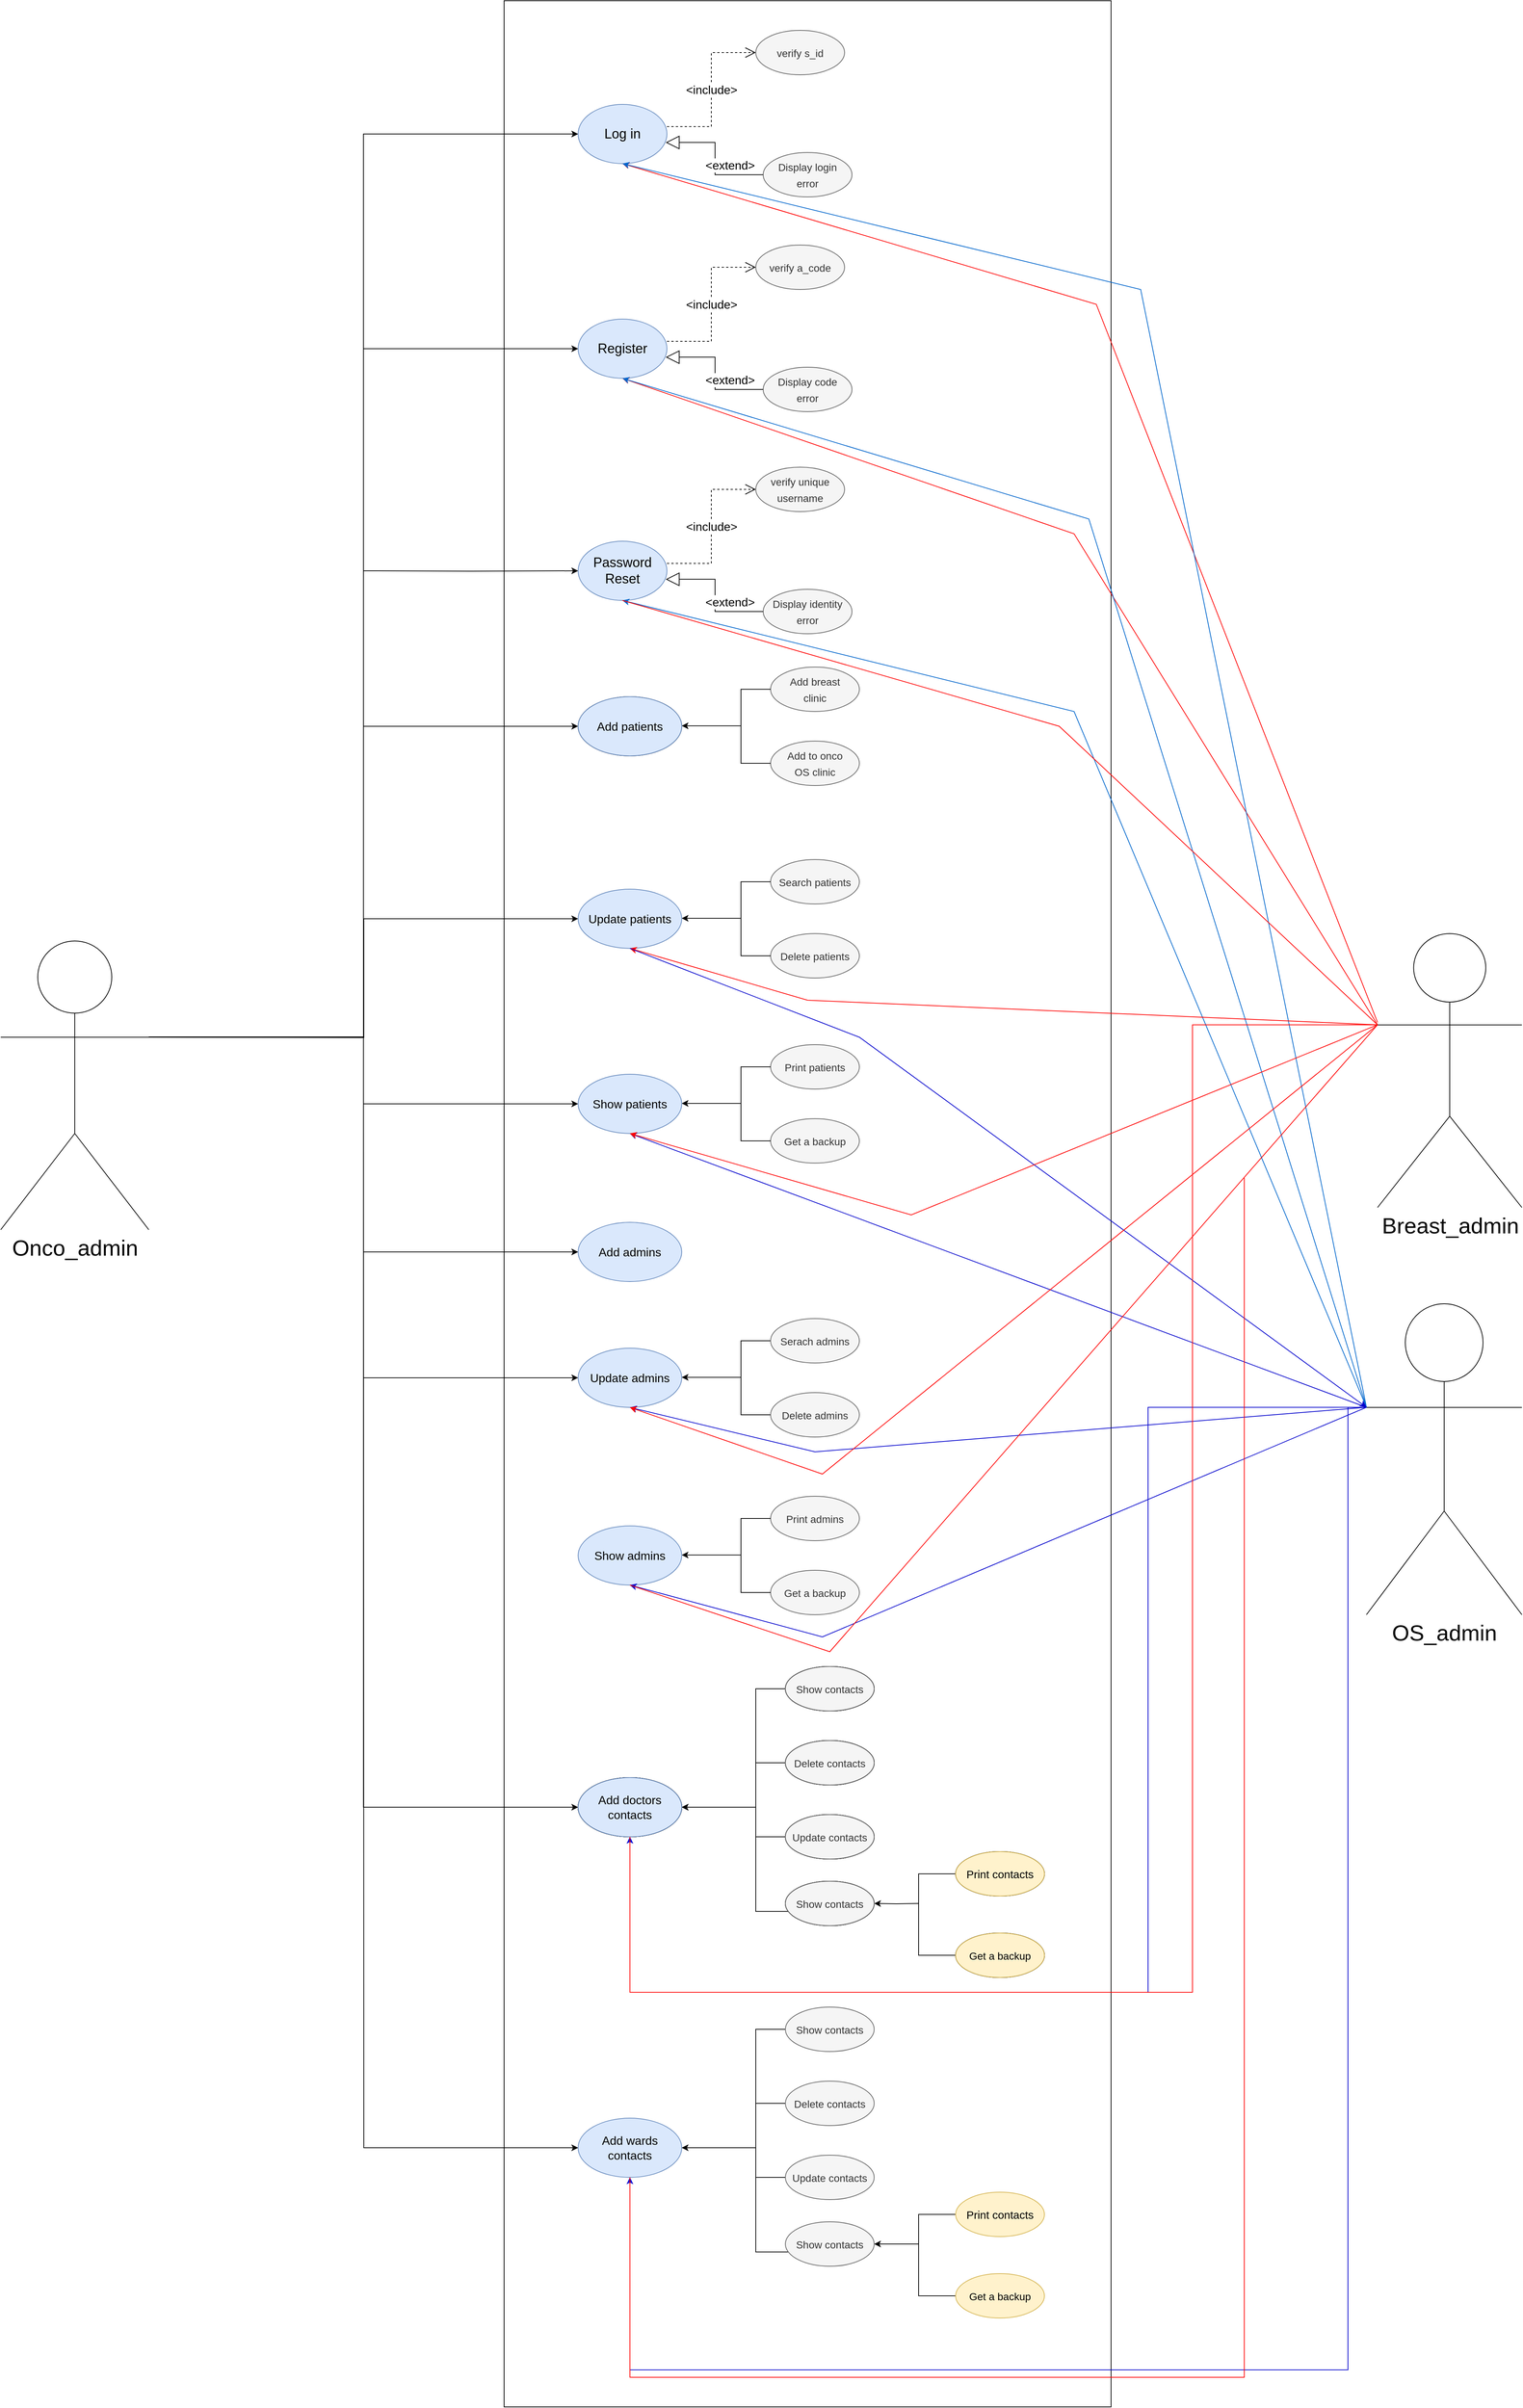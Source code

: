 <mxfile version="15.4.1" type="github">
  <diagram id="h7fqJXp4B_87dpXTe8lP" name="Page-1">
    <mxGraphModel dx="2926" dy="1166" grid="1" gridSize="10" guides="1" tooltips="1" connect="1" arrows="1" fold="1" page="1" pageScale="1" pageWidth="850" pageHeight="1100" math="0" shadow="0">
      <root>
        <mxCell id="0" />
        <mxCell id="1" parent="0" />
        <mxCell id="Udc_CD9h00klC9ZJrQOx-2" value="Onco_admin&lt;br style=&quot;font-size: 30px;&quot;&gt;" style="shape=umlActor;verticalLabelPosition=bottom;verticalAlign=top;html=1;fontSize=30;" vertex="1" parent="1">
          <mxGeometry x="-580" y="1340" width="200" height="390" as="geometry" />
        </mxCell>
        <mxCell id="Udc_CD9h00klC9ZJrQOx-17" value="" style="rounded=0;whiteSpace=wrap;html=1;fontSize=16;" vertex="1" parent="1">
          <mxGeometry x="100" y="70" width="820" height="3250" as="geometry" />
        </mxCell>
        <mxCell id="Udc_CD9h00klC9ZJrQOx-3" value="Breast_admin" style="shape=umlActor;verticalLabelPosition=bottom;verticalAlign=top;html=1;fontSize=30;" vertex="1" parent="1">
          <mxGeometry x="1280" y="1330" width="195" height="370" as="geometry" />
        </mxCell>
        <mxCell id="Udc_CD9h00klC9ZJrQOx-4" value="OS_admin" style="shape=umlActor;verticalLabelPosition=bottom;verticalAlign=top;html=1;fontSize=30;" vertex="1" parent="1">
          <mxGeometry x="1265" y="1830" width="210" height="420" as="geometry" />
        </mxCell>
        <mxCell id="Udc_CD9h00klC9ZJrQOx-6" value="&lt;font style=&quot;font-size: 14px&quot;&gt;verify s_id&lt;/font&gt;" style="ellipse;whiteSpace=wrap;html=1;fontSize=18;fillColor=#f5f5f5;strokeColor=#666666;fontColor=#333333;" vertex="1" parent="1">
          <mxGeometry x="440" y="110" width="120" height="60" as="geometry" />
        </mxCell>
        <mxCell id="Udc_CD9h00klC9ZJrQOx-5" value="Log in" style="ellipse;whiteSpace=wrap;html=1;fontSize=18;fillColor=#dae8fc;strokeColor=#6c8ebf;" vertex="1" parent="1">
          <mxGeometry x="200" y="210" width="120" height="80" as="geometry" />
        </mxCell>
        <mxCell id="Udc_CD9h00klC9ZJrQOx-7" value="&lt;font style=&quot;font-size: 14px&quot;&gt;Display login&lt;br&gt;error&lt;/font&gt;" style="ellipse;whiteSpace=wrap;html=1;fontSize=18;fillColor=#f5f5f5;strokeColor=#666666;fontColor=#333333;" vertex="1" parent="1">
          <mxGeometry x="450" y="275" width="120" height="60" as="geometry" />
        </mxCell>
        <mxCell id="Udc_CD9h00klC9ZJrQOx-9" value="&lt;font style=&quot;font-size: 16px&quot;&gt;&amp;lt;include&amp;gt;&lt;/font&gt;" style="endArrow=open;endSize=12;dashed=1;html=1;rounded=0;fontSize=18;edgeStyle=orthogonalEdgeStyle;exitX=1;exitY=0.375;exitDx=0;exitDy=0;entryX=0;entryY=0.5;entryDx=0;entryDy=0;exitPerimeter=0;" edge="1" parent="1" source="Udc_CD9h00klC9ZJrQOx-5" target="Udc_CD9h00klC9ZJrQOx-6">
          <mxGeometry width="160" relative="1" as="geometry">
            <mxPoint x="370" y="390" as="sourcePoint" />
            <mxPoint x="530" y="390" as="targetPoint" />
          </mxGeometry>
        </mxCell>
        <mxCell id="Udc_CD9h00klC9ZJrQOx-16" value="&amp;lt;extend&amp;gt;" style="endArrow=block;endSize=16;endFill=0;html=1;rounded=0;fontSize=16;exitX=0;exitY=0.5;exitDx=0;exitDy=0;edgeStyle=orthogonalEdgeStyle;entryX=0.987;entryY=0.643;entryDx=0;entryDy=0;entryPerimeter=0;" edge="1" parent="1" source="Udc_CD9h00klC9ZJrQOx-7" target="Udc_CD9h00klC9ZJrQOx-5">
          <mxGeometry x="-0.111" y="-20" width="160" relative="1" as="geometry">
            <mxPoint x="190" y="320" as="sourcePoint" />
            <mxPoint x="350" y="320" as="targetPoint" />
            <mxPoint as="offset" />
          </mxGeometry>
        </mxCell>
        <mxCell id="Udc_CD9h00klC9ZJrQOx-19" value="&lt;font style=&quot;font-size: 14px&quot;&gt;verify a_code&lt;/font&gt;" style="ellipse;whiteSpace=wrap;html=1;fontSize=18;fillColor=#f5f5f5;strokeColor=#666666;fontColor=#333333;" vertex="1" parent="1">
          <mxGeometry x="440" y="400" width="120" height="60" as="geometry" />
        </mxCell>
        <mxCell id="Udc_CD9h00klC9ZJrQOx-20" value="Register" style="ellipse;whiteSpace=wrap;html=1;fontSize=18;fillColor=#dae8fc;strokeColor=#6c8ebf;" vertex="1" parent="1">
          <mxGeometry x="200" y="500" width="120" height="80" as="geometry" />
        </mxCell>
        <mxCell id="Udc_CD9h00klC9ZJrQOx-21" value="&lt;font style=&quot;font-size: 14px&quot;&gt;Display code&lt;br&gt;error&lt;br&gt;&lt;/font&gt;" style="ellipse;whiteSpace=wrap;html=1;fontSize=18;fillColor=#f5f5f5;strokeColor=#666666;fontColor=#333333;" vertex="1" parent="1">
          <mxGeometry x="450" y="565" width="120" height="60" as="geometry" />
        </mxCell>
        <mxCell id="Udc_CD9h00klC9ZJrQOx-22" value="&lt;font style=&quot;font-size: 16px&quot;&gt;&amp;lt;include&amp;gt;&lt;/font&gt;" style="endArrow=open;endSize=12;dashed=1;html=1;rounded=0;fontSize=18;edgeStyle=orthogonalEdgeStyle;exitX=1;exitY=0.375;exitDx=0;exitDy=0;entryX=0;entryY=0.5;entryDx=0;entryDy=0;exitPerimeter=0;" edge="1" parent="1" source="Udc_CD9h00klC9ZJrQOx-20" target="Udc_CD9h00klC9ZJrQOx-19">
          <mxGeometry width="160" relative="1" as="geometry">
            <mxPoint x="370" y="680" as="sourcePoint" />
            <mxPoint x="530" y="680" as="targetPoint" />
          </mxGeometry>
        </mxCell>
        <mxCell id="Udc_CD9h00klC9ZJrQOx-23" value="&amp;lt;extend&amp;gt;" style="endArrow=block;endSize=16;endFill=0;html=1;rounded=0;fontSize=16;exitX=0;exitY=0.5;exitDx=0;exitDy=0;edgeStyle=orthogonalEdgeStyle;entryX=0.987;entryY=0.643;entryDx=0;entryDy=0;entryPerimeter=0;" edge="1" parent="1" source="Udc_CD9h00klC9ZJrQOx-21" target="Udc_CD9h00klC9ZJrQOx-20">
          <mxGeometry x="-0.111" y="-20" width="160" relative="1" as="geometry">
            <mxPoint x="190" y="610" as="sourcePoint" />
            <mxPoint x="350" y="610" as="targetPoint" />
            <mxPoint as="offset" />
          </mxGeometry>
        </mxCell>
        <mxCell id="Udc_CD9h00klC9ZJrQOx-24" value="&lt;font style=&quot;font-size: 14px&quot;&gt;verify unique&lt;br&gt;username&lt;br&gt;&lt;/font&gt;" style="ellipse;whiteSpace=wrap;html=1;fontSize=18;fillColor=#f5f5f5;strokeColor=#666666;fontColor=#333333;" vertex="1" parent="1">
          <mxGeometry x="440" y="700" width="120" height="60" as="geometry" />
        </mxCell>
        <mxCell id="Udc_CD9h00klC9ZJrQOx-25" value="Password Reset" style="ellipse;whiteSpace=wrap;html=1;fontSize=18;fillColor=#dae8fc;strokeColor=#6c8ebf;" vertex="1" parent="1">
          <mxGeometry x="200" y="800" width="120" height="80" as="geometry" />
        </mxCell>
        <mxCell id="Udc_CD9h00klC9ZJrQOx-26" value="&lt;font style=&quot;font-size: 14px&quot;&gt;Display identity&lt;br&gt;error&lt;br&gt;&lt;/font&gt;" style="ellipse;whiteSpace=wrap;html=1;fontSize=18;fillColor=#f5f5f5;strokeColor=#666666;fontColor=#333333;" vertex="1" parent="1">
          <mxGeometry x="450" y="865" width="120" height="60" as="geometry" />
        </mxCell>
        <mxCell id="Udc_CD9h00klC9ZJrQOx-27" value="&lt;font style=&quot;font-size: 16px&quot;&gt;&amp;lt;include&amp;gt;&lt;/font&gt;" style="endArrow=open;endSize=12;dashed=1;html=1;rounded=0;fontSize=18;edgeStyle=orthogonalEdgeStyle;exitX=1;exitY=0.375;exitDx=0;exitDy=0;entryX=0;entryY=0.5;entryDx=0;entryDy=0;exitPerimeter=0;" edge="1" parent="1" source="Udc_CD9h00klC9ZJrQOx-25" target="Udc_CD9h00klC9ZJrQOx-24">
          <mxGeometry width="160" relative="1" as="geometry">
            <mxPoint x="370" y="980" as="sourcePoint" />
            <mxPoint x="530" y="980" as="targetPoint" />
          </mxGeometry>
        </mxCell>
        <mxCell id="Udc_CD9h00klC9ZJrQOx-28" value="&amp;lt;extend&amp;gt;" style="endArrow=block;endSize=16;endFill=0;html=1;rounded=0;fontSize=16;exitX=0;exitY=0.5;exitDx=0;exitDy=0;edgeStyle=orthogonalEdgeStyle;entryX=0.987;entryY=0.643;entryDx=0;entryDy=0;entryPerimeter=0;" edge="1" parent="1" source="Udc_CD9h00klC9ZJrQOx-26" target="Udc_CD9h00klC9ZJrQOx-25">
          <mxGeometry x="-0.111" y="-20" width="160" relative="1" as="geometry">
            <mxPoint x="190" y="910" as="sourcePoint" />
            <mxPoint x="350" y="910" as="targetPoint" />
            <mxPoint as="offset" />
          </mxGeometry>
        </mxCell>
        <mxCell id="Udc_CD9h00klC9ZJrQOx-32" value="Add admins" style="ellipse;whiteSpace=wrap;html=1;fontSize=16;fillColor=#dae8fc;strokeColor=#6c8ebf;" vertex="1" parent="1">
          <mxGeometry x="200" y="1720" width="140" height="80" as="geometry" />
        </mxCell>
        <mxCell id="Udc_CD9h00klC9ZJrQOx-48" value="Add patients" style="ellipse;whiteSpace=wrap;html=1;fontSize=16;" vertex="1" parent="1">
          <mxGeometry x="200" y="1010" width="140" height="80" as="geometry" />
        </mxCell>
        <mxCell id="Udc_CD9h00klC9ZJrQOx-49" value="&lt;font style=&quot;font-size: 14px&quot;&gt;Add breast&lt;br&gt;clinic&lt;br&gt;&lt;/font&gt;" style="ellipse;whiteSpace=wrap;html=1;fontSize=18;fillColor=#f5f5f5;strokeColor=#666666;fontColor=#333333;" vertex="1" parent="1">
          <mxGeometry x="460" y="970" width="120" height="60" as="geometry" />
        </mxCell>
        <mxCell id="Udc_CD9h00klC9ZJrQOx-50" value="&lt;font style=&quot;font-size: 14px&quot;&gt;Add to onco&lt;br&gt;OS clinic&lt;br&gt;&lt;/font&gt;" style="ellipse;whiteSpace=wrap;html=1;fontSize=18;fillColor=#f5f5f5;strokeColor=#666666;fontColor=#333333;" vertex="1" parent="1">
          <mxGeometry x="460" y="1070" width="120" height="60" as="geometry" />
        </mxCell>
        <mxCell id="Udc_CD9h00klC9ZJrQOx-51" value="" style="endArrow=none;html=1;rounded=0;fontSize=16;edgeStyle=orthogonalEdgeStyle;exitX=0;exitY=0.5;exitDx=0;exitDy=0;entryX=0;entryY=0.5;entryDx=0;entryDy=0;" edge="1" source="Udc_CD9h00klC9ZJrQOx-50" target="Udc_CD9h00klC9ZJrQOx-49" parent="1">
          <mxGeometry width="50" height="50" relative="1" as="geometry">
            <mxPoint x="570" y="1020" as="sourcePoint" />
            <mxPoint x="620" y="970" as="targetPoint" />
            <Array as="points">
              <mxPoint x="420" y="1100" />
              <mxPoint x="420" y="1000" />
            </Array>
          </mxGeometry>
        </mxCell>
        <mxCell id="Udc_CD9h00klC9ZJrQOx-52" value="" style="endArrow=classic;html=1;rounded=0;fontSize=16;entryX=1;entryY=0.5;entryDx=0;entryDy=0;startArrow=none;startFill=0;endFill=1;" edge="1" parent="1">
          <mxGeometry width="50" height="50" relative="1" as="geometry">
            <mxPoint x="420" y="1049.33" as="sourcePoint" />
            <mxPoint x="340" y="1049.33" as="targetPoint" />
          </mxGeometry>
        </mxCell>
        <mxCell id="Udc_CD9h00klC9ZJrQOx-53" value="" style="endArrow=none;html=1;rounded=0;fontSize=16;edgeStyle=orthogonalEdgeStyle;exitX=0;exitY=0.5;exitDx=0;exitDy=0;entryX=0;entryY=0.5;entryDx=0;entryDy=0;" edge="1" parent="1">
          <mxGeometry width="50" height="50" relative="1" as="geometry">
            <mxPoint x="460" y="1099.97" as="sourcePoint" />
            <mxPoint x="460" y="999.97" as="targetPoint" />
            <Array as="points">
              <mxPoint x="420" y="1099.97" />
              <mxPoint x="420" y="999.97" />
            </Array>
          </mxGeometry>
        </mxCell>
        <mxCell id="Udc_CD9h00klC9ZJrQOx-54" value="Add patients" style="ellipse;whiteSpace=wrap;html=1;fontSize=16;fillColor=#dae8fc;strokeColor=#6c8ebf;" vertex="1" parent="1">
          <mxGeometry x="200" y="1009.97" width="140" height="80" as="geometry" />
        </mxCell>
        <mxCell id="Udc_CD9h00klC9ZJrQOx-59" value="&lt;font style=&quot;font-size: 14px&quot;&gt;Search patients&lt;br&gt;&lt;/font&gt;" style="ellipse;whiteSpace=wrap;html=1;fontSize=18;fillColor=#f5f5f5;strokeColor=#666666;fontColor=#333333;" vertex="1" parent="1">
          <mxGeometry x="460" y="1230" width="120" height="60" as="geometry" />
        </mxCell>
        <mxCell id="Udc_CD9h00klC9ZJrQOx-60" value="&lt;font style=&quot;font-size: 14px&quot;&gt;Delete patients&lt;br&gt;&lt;/font&gt;" style="ellipse;whiteSpace=wrap;html=1;fontSize=18;fillColor=#f5f5f5;strokeColor=#666666;fontColor=#333333;" vertex="1" parent="1">
          <mxGeometry x="460" y="1330" width="120" height="60" as="geometry" />
        </mxCell>
        <mxCell id="Udc_CD9h00klC9ZJrQOx-61" value="" style="endArrow=classic;html=1;rounded=0;fontSize=16;entryX=1;entryY=0.5;entryDx=0;entryDy=0;startArrow=none;startFill=0;endFill=1;" edge="1" parent="1">
          <mxGeometry width="50" height="50" relative="1" as="geometry">
            <mxPoint x="420" y="1309.33" as="sourcePoint" />
            <mxPoint x="340" y="1309.33" as="targetPoint" />
          </mxGeometry>
        </mxCell>
        <mxCell id="Udc_CD9h00klC9ZJrQOx-62" value="" style="endArrow=none;html=1;rounded=0;fontSize=16;edgeStyle=orthogonalEdgeStyle;exitX=0;exitY=0.5;exitDx=0;exitDy=0;entryX=0;entryY=0.5;entryDx=0;entryDy=0;" edge="1" parent="1">
          <mxGeometry width="50" height="50" relative="1" as="geometry">
            <mxPoint x="460" y="1359.97" as="sourcePoint" />
            <mxPoint x="460" y="1259.97" as="targetPoint" />
            <Array as="points">
              <mxPoint x="420" y="1359.97" />
              <mxPoint x="420" y="1259.97" />
            </Array>
          </mxGeometry>
        </mxCell>
        <mxCell id="Udc_CD9h00klC9ZJrQOx-63" value="Update patients" style="ellipse;whiteSpace=wrap;html=1;fontSize=16;fillColor=#dae8fc;strokeColor=#6c8ebf;" vertex="1" parent="1">
          <mxGeometry x="200" y="1269.97" width="140" height="80" as="geometry" />
        </mxCell>
        <mxCell id="Udc_CD9h00klC9ZJrQOx-64" value="&lt;font style=&quot;font-size: 14px&quot;&gt;Print patients&lt;br&gt;&lt;/font&gt;" style="ellipse;whiteSpace=wrap;html=1;fontSize=18;fillColor=#f5f5f5;strokeColor=#666666;fontColor=#333333;" vertex="1" parent="1">
          <mxGeometry x="460" y="1480" width="120" height="60" as="geometry" />
        </mxCell>
        <mxCell id="Udc_CD9h00klC9ZJrQOx-65" value="&lt;font style=&quot;font-size: 14px&quot;&gt;Get a backup&lt;br&gt;&lt;/font&gt;" style="ellipse;whiteSpace=wrap;html=1;fontSize=18;fillColor=#f5f5f5;strokeColor=#666666;fontColor=#333333;" vertex="1" parent="1">
          <mxGeometry x="460" y="1580" width="120" height="60" as="geometry" />
        </mxCell>
        <mxCell id="Udc_CD9h00klC9ZJrQOx-66" value="" style="endArrow=classic;html=1;rounded=0;fontSize=16;entryX=1;entryY=0.5;entryDx=0;entryDy=0;startArrow=none;startFill=0;endFill=1;" edge="1" parent="1">
          <mxGeometry width="50" height="50" relative="1" as="geometry">
            <mxPoint x="420" y="1559.33" as="sourcePoint" />
            <mxPoint x="340" y="1559.33" as="targetPoint" />
          </mxGeometry>
        </mxCell>
        <mxCell id="Udc_CD9h00klC9ZJrQOx-67" value="" style="endArrow=none;html=1;rounded=0;fontSize=16;edgeStyle=orthogonalEdgeStyle;exitX=0;exitY=0.5;exitDx=0;exitDy=0;entryX=0;entryY=0.5;entryDx=0;entryDy=0;" edge="1" parent="1">
          <mxGeometry width="50" height="50" relative="1" as="geometry">
            <mxPoint x="460" y="1609.97" as="sourcePoint" />
            <mxPoint x="460" y="1509.97" as="targetPoint" />
            <Array as="points">
              <mxPoint x="420" y="1609.97" />
              <mxPoint x="420" y="1509.97" />
            </Array>
          </mxGeometry>
        </mxCell>
        <mxCell id="Udc_CD9h00klC9ZJrQOx-68" value="Show patients" style="ellipse;whiteSpace=wrap;html=1;fontSize=16;fillColor=#dae8fc;strokeColor=#6c8ebf;" vertex="1" parent="1">
          <mxGeometry x="200" y="1519.97" width="140" height="80" as="geometry" />
        </mxCell>
        <mxCell id="Udc_CD9h00klC9ZJrQOx-72" value="" style="endArrow=none;html=1;rounded=0;fontSize=16;edgeStyle=orthogonalEdgeStyle;exitX=0;exitY=0.5;exitDx=0;exitDy=0;entryX=0;entryY=0.5;entryDx=0;entryDy=0;" edge="1" parent="1">
          <mxGeometry width="50" height="50" relative="1" as="geometry">
            <mxPoint x="460" y="1979.97" as="sourcePoint" />
            <mxPoint x="460" y="1879.97" as="targetPoint" />
            <Array as="points">
              <mxPoint x="420" y="1979.97" />
              <mxPoint x="420" y="1879.97" />
            </Array>
          </mxGeometry>
        </mxCell>
        <mxCell id="Udc_CD9h00klC9ZJrQOx-74" value="&lt;font style=&quot;font-size: 14px&quot;&gt;Print admins&lt;br&gt;&lt;/font&gt;" style="ellipse;whiteSpace=wrap;html=1;fontSize=18;fillColor=#f5f5f5;strokeColor=#666666;fontColor=#333333;" vertex="1" parent="1">
          <mxGeometry x="460" y="2090" width="120" height="60" as="geometry" />
        </mxCell>
        <mxCell id="Udc_CD9h00klC9ZJrQOx-75" value="&lt;font style=&quot;font-size: 14px&quot;&gt;Get a backup&lt;br&gt;&lt;/font&gt;" style="ellipse;whiteSpace=wrap;html=1;fontSize=18;fillColor=#f5f5f5;strokeColor=#666666;fontColor=#333333;" vertex="1" parent="1">
          <mxGeometry x="460" y="2190" width="120" height="60" as="geometry" />
        </mxCell>
        <mxCell id="Udc_CD9h00klC9ZJrQOx-76" value="" style="endArrow=classic;html=1;rounded=0;fontSize=16;entryX=1;entryY=0.5;entryDx=0;entryDy=0;startArrow=none;startFill=0;endFill=1;" edge="1" parent="1">
          <mxGeometry width="50" height="50" relative="1" as="geometry">
            <mxPoint x="420" y="2169.33" as="sourcePoint" />
            <mxPoint x="340" y="2169.33" as="targetPoint" />
          </mxGeometry>
        </mxCell>
        <mxCell id="Udc_CD9h00klC9ZJrQOx-77" value="" style="endArrow=none;html=1;rounded=0;fontSize=16;edgeStyle=orthogonalEdgeStyle;exitX=0;exitY=0.5;exitDx=0;exitDy=0;entryX=0;entryY=0.5;entryDx=0;entryDy=0;" edge="1" parent="1">
          <mxGeometry width="50" height="50" relative="1" as="geometry">
            <mxPoint x="460" y="2219.97" as="sourcePoint" />
            <mxPoint x="460" y="2119.97" as="targetPoint" />
            <Array as="points">
              <mxPoint x="420" y="2219.97" />
              <mxPoint x="420" y="2119.97" />
            </Array>
          </mxGeometry>
        </mxCell>
        <mxCell id="Udc_CD9h00klC9ZJrQOx-78" value="Show admins" style="ellipse;whiteSpace=wrap;html=1;fontSize=16;fillColor=#dae8fc;strokeColor=#6c8ebf;" vertex="1" parent="1">
          <mxGeometry x="200" y="2129.97" width="140" height="80" as="geometry" />
        </mxCell>
        <mxCell id="Udc_CD9h00klC9ZJrQOx-86" value="Update admins" style="ellipse;whiteSpace=wrap;html=1;fontSize=16;fillColor=#dae8fc;strokeColor=#6c8ebf;" vertex="1" parent="1">
          <mxGeometry x="200" y="1889.97" width="140" height="80" as="geometry" />
        </mxCell>
        <mxCell id="Udc_CD9h00klC9ZJrQOx-87" value="&lt;font style=&quot;font-size: 14px&quot;&gt;Serach admins&lt;br&gt;&lt;/font&gt;" style="ellipse;whiteSpace=wrap;html=1;fontSize=18;fillColor=#f5f5f5;strokeColor=#666666;fontColor=#333333;" vertex="1" parent="1">
          <mxGeometry x="460" y="1850" width="120" height="60" as="geometry" />
        </mxCell>
        <mxCell id="Udc_CD9h00klC9ZJrQOx-88" value="&lt;font style=&quot;font-size: 14px&quot;&gt;Delete admins&lt;br&gt;&lt;/font&gt;" style="ellipse;whiteSpace=wrap;html=1;fontSize=18;fillColor=#f5f5f5;strokeColor=#666666;fontColor=#333333;" vertex="1" parent="1">
          <mxGeometry x="460" y="1950" width="120" height="60" as="geometry" />
        </mxCell>
        <mxCell id="Udc_CD9h00klC9ZJrQOx-89" value="" style="endArrow=classic;html=1;rounded=0;fontSize=16;entryX=1;entryY=0.5;entryDx=0;entryDy=0;startArrow=none;startFill=0;endFill=1;" edge="1" parent="1">
          <mxGeometry width="50" height="50" relative="1" as="geometry">
            <mxPoint x="420" y="1929.33" as="sourcePoint" />
            <mxPoint x="340" y="1929.33" as="targetPoint" />
          </mxGeometry>
        </mxCell>
        <mxCell id="Udc_CD9h00klC9ZJrQOx-91" value="&lt;font style=&quot;font-size: 15px&quot;&gt;Print contacts&lt;/font&gt;" style="ellipse;whiteSpace=wrap;html=1;fontSize=18;" vertex="1" parent="1">
          <mxGeometry x="710" y="2570" width="120" height="60" as="geometry" />
        </mxCell>
        <mxCell id="Udc_CD9h00klC9ZJrQOx-92" value="" style="endArrow=classic;html=1;rounded=0;fontSize=16;entryX=1;entryY=0.5;entryDx=0;entryDy=0;startArrow=none;startFill=0;endFill=1;" edge="1" parent="1">
          <mxGeometry width="50" height="50" relative="1" as="geometry">
            <mxPoint x="440" y="2510" as="sourcePoint" />
            <mxPoint x="340" y="2510.0" as="targetPoint" />
          </mxGeometry>
        </mxCell>
        <mxCell id="Udc_CD9h00klC9ZJrQOx-93" value="" style="endArrow=none;html=1;rounded=0;fontSize=16;edgeStyle=orthogonalEdgeStyle;entryX=0;entryY=0.5;entryDx=0;entryDy=0;exitX=0;exitY=0.5;exitDx=0;exitDy=0;" edge="1" parent="1">
          <mxGeometry width="50" height="50" relative="1" as="geometry">
            <mxPoint x="480" y="2450" as="sourcePoint" />
            <mxPoint x="480" y="2349.97" as="targetPoint" />
            <Array as="points">
              <mxPoint x="440" y="2450" />
              <mxPoint x="440" y="2350" />
            </Array>
          </mxGeometry>
        </mxCell>
        <mxCell id="Udc_CD9h00klC9ZJrQOx-95" value="&lt;font style=&quot;font-size: 14px&quot;&gt;Get a backup&lt;br&gt;&lt;/font&gt;" style="ellipse;whiteSpace=wrap;html=1;fontSize=18;" vertex="1" parent="1">
          <mxGeometry x="710" y="2680" width="120" height="60" as="geometry" />
        </mxCell>
        <mxCell id="Udc_CD9h00klC9ZJrQOx-96" value="" style="endArrow=none;html=1;rounded=0;fontSize=16;entryX=0;entryY=0.5;entryDx=0;entryDy=0;exitX=0;exitY=0.5;exitDx=0;exitDy=0;edgeStyle=orthogonalEdgeStyle;" edge="1" parent="1">
          <mxGeometry width="50" height="50" relative="1" as="geometry">
            <mxPoint x="480" y="2450" as="sourcePoint" />
            <mxPoint x="480" y="2550" as="targetPoint" />
            <Array as="points">
              <mxPoint x="440" y="2450" />
              <mxPoint x="440" y="2550" />
            </Array>
          </mxGeometry>
        </mxCell>
        <mxCell id="Udc_CD9h00klC9ZJrQOx-97" value="&lt;font style=&quot;font-size: 14px&quot;&gt;Show contacts&lt;br&gt;&lt;/font&gt;" style="ellipse;whiteSpace=wrap;html=1;fontSize=18;" vertex="1" parent="1">
          <mxGeometry x="480" y="2610" width="120" height="60" as="geometry" />
        </mxCell>
        <mxCell id="Udc_CD9h00klC9ZJrQOx-98" value="" style="endArrow=none;html=1;rounded=0;fontSize=16;entryX=0.029;entryY=0.679;entryDx=0;entryDy=0;exitX=0;exitY=0.5;exitDx=0;exitDy=0;edgeStyle=orthogonalEdgeStyle;entryPerimeter=0;" edge="1" parent="1" target="Udc_CD9h00klC9ZJrQOx-97">
          <mxGeometry width="50" height="50" relative="1" as="geometry">
            <mxPoint x="480" y="2550" as="sourcePoint" />
            <mxPoint x="480" y="2650" as="targetPoint" />
            <Array as="points">
              <mxPoint x="440" y="2550" />
              <mxPoint x="440" y="2651" />
            </Array>
          </mxGeometry>
        </mxCell>
        <mxCell id="Udc_CD9h00klC9ZJrQOx-102" value="Add doctors&lt;br&gt;contacts" style="ellipse;whiteSpace=wrap;html=1;fontSize=16;" vertex="1" parent="1">
          <mxGeometry x="200" y="2470.0" width="140" height="80" as="geometry" />
        </mxCell>
        <mxCell id="Udc_CD9h00klC9ZJrQOx-103" value="&lt;font style=&quot;font-size: 14px&quot;&gt;Show contacts&lt;br&gt;&lt;/font&gt;" style="ellipse;whiteSpace=wrap;html=1;fontSize=18;" vertex="1" parent="1">
          <mxGeometry x="480" y="2320" width="120" height="60" as="geometry" />
        </mxCell>
        <mxCell id="Udc_CD9h00klC9ZJrQOx-104" value="&lt;font style=&quot;font-size: 14px&quot;&gt;Delete contacts&lt;br&gt;&lt;/font&gt;" style="ellipse;whiteSpace=wrap;html=1;fontSize=18;" vertex="1" parent="1">
          <mxGeometry x="480" y="2420" width="120" height="60" as="geometry" />
        </mxCell>
        <mxCell id="Udc_CD9h00klC9ZJrQOx-105" value="&lt;font style=&quot;font-size: 14px&quot;&gt;Update contacts&lt;br&gt;&lt;/font&gt;" style="ellipse;whiteSpace=wrap;html=1;fontSize=18;" vertex="1" parent="1">
          <mxGeometry x="480" y="2520" width="120" height="60" as="geometry" />
        </mxCell>
        <mxCell id="Udc_CD9h00klC9ZJrQOx-106" value="" style="endArrow=none;html=1;rounded=0;fontSize=15;edgeStyle=orthogonalEdgeStyle;entryX=0;entryY=0.5;entryDx=0;entryDy=0;exitX=0;exitY=0.5;exitDx=0;exitDy=0;" edge="1" parent="1" source="Udc_CD9h00klC9ZJrQOx-95" target="Udc_CD9h00klC9ZJrQOx-91">
          <mxGeometry width="50" height="50" relative="1" as="geometry">
            <mxPoint x="570" y="2670" as="sourcePoint" />
            <mxPoint x="620" y="2620" as="targetPoint" />
            <Array as="points">
              <mxPoint x="660" y="2710" />
              <mxPoint x="660" y="2600" />
            </Array>
          </mxGeometry>
        </mxCell>
        <mxCell id="Udc_CD9h00klC9ZJrQOx-107" value="" style="endArrow=classic;startArrow=none;html=1;rounded=0;fontSize=15;edgeStyle=orthogonalEdgeStyle;entryX=1;entryY=0.5;entryDx=0;entryDy=0;endFill=1;startFill=0;" edge="1" parent="1" target="Udc_CD9h00klC9ZJrQOx-97">
          <mxGeometry width="50" height="50" relative="1" as="geometry">
            <mxPoint x="660" y="2640" as="sourcePoint" />
            <mxPoint x="430" y="2660" as="targetPoint" />
          </mxGeometry>
        </mxCell>
        <mxCell id="Udc_CD9h00klC9ZJrQOx-108" value="Add doctors&lt;br&gt;contacts" style="ellipse;whiteSpace=wrap;html=1;fontSize=16;" vertex="1" parent="1">
          <mxGeometry x="200" y="2470.0" width="140" height="80" as="geometry" />
        </mxCell>
        <mxCell id="Udc_CD9h00klC9ZJrQOx-109" value="&lt;font style=&quot;font-size: 14px&quot;&gt;Show contacts&lt;br&gt;&lt;/font&gt;" style="ellipse;whiteSpace=wrap;html=1;fontSize=18;" vertex="1" parent="1">
          <mxGeometry x="480" y="2320" width="120" height="60" as="geometry" />
        </mxCell>
        <mxCell id="Udc_CD9h00klC9ZJrQOx-110" value="&lt;font style=&quot;font-size: 14px&quot;&gt;Delete contacts&lt;br&gt;&lt;/font&gt;" style="ellipse;whiteSpace=wrap;html=1;fontSize=18;" vertex="1" parent="1">
          <mxGeometry x="480" y="2420" width="120" height="60" as="geometry" />
        </mxCell>
        <mxCell id="Udc_CD9h00klC9ZJrQOx-111" value="Add doctors&lt;br&gt;contacts" style="ellipse;whiteSpace=wrap;html=1;fontSize=16;" vertex="1" parent="1">
          <mxGeometry x="200" y="2470.0" width="140" height="80" as="geometry" />
        </mxCell>
        <mxCell id="Udc_CD9h00klC9ZJrQOx-112" value="&lt;font style=&quot;font-size: 14px&quot;&gt;Show contacts&lt;br&gt;&lt;/font&gt;" style="ellipse;whiteSpace=wrap;html=1;fontSize=18;" vertex="1" parent="1">
          <mxGeometry x="480" y="2320" width="120" height="60" as="geometry" />
        </mxCell>
        <mxCell id="Udc_CD9h00klC9ZJrQOx-113" value="&lt;font style=&quot;font-size: 14px&quot;&gt;Delete contacts&lt;br&gt;&lt;/font&gt;" style="ellipse;whiteSpace=wrap;html=1;fontSize=18;" vertex="1" parent="1">
          <mxGeometry x="480" y="2420" width="120" height="60" as="geometry" />
        </mxCell>
        <mxCell id="Udc_CD9h00klC9ZJrQOx-114" value="&lt;font style=&quot;font-size: 14px&quot;&gt;Show contacts&lt;br&gt;&lt;/font&gt;" style="ellipse;whiteSpace=wrap;html=1;fontSize=18;" vertex="1" parent="1">
          <mxGeometry x="480" y="2610" width="120" height="60" as="geometry" />
        </mxCell>
        <mxCell id="Udc_CD9h00klC9ZJrQOx-115" value="&lt;font style=&quot;font-size: 14px&quot;&gt;Update contacts&lt;br&gt;&lt;/font&gt;" style="ellipse;whiteSpace=wrap;html=1;fontSize=18;" vertex="1" parent="1">
          <mxGeometry x="480" y="2520" width="120" height="60" as="geometry" />
        </mxCell>
        <mxCell id="Udc_CD9h00klC9ZJrQOx-116" value="Add doctors&lt;br&gt;contacts" style="ellipse;whiteSpace=wrap;html=1;fontSize=16;" vertex="1" parent="1">
          <mxGeometry x="200" y="2470.0" width="140" height="80" as="geometry" />
        </mxCell>
        <mxCell id="Udc_CD9h00klC9ZJrQOx-117" value="&lt;font style=&quot;font-size: 14px&quot;&gt;Show contacts&lt;br&gt;&lt;/font&gt;" style="ellipse;whiteSpace=wrap;html=1;fontSize=18;" vertex="1" parent="1">
          <mxGeometry x="480" y="2320" width="120" height="60" as="geometry" />
        </mxCell>
        <mxCell id="Udc_CD9h00klC9ZJrQOx-118" value="&lt;font style=&quot;font-size: 14px&quot;&gt;Delete contacts&lt;br&gt;&lt;/font&gt;" style="ellipse;whiteSpace=wrap;html=1;fontSize=18;" vertex="1" parent="1">
          <mxGeometry x="480" y="2420" width="120" height="60" as="geometry" />
        </mxCell>
        <mxCell id="Udc_CD9h00klC9ZJrQOx-119" value="&lt;font style=&quot;font-size: 14px&quot;&gt;Show contacts&lt;br&gt;&lt;/font&gt;" style="ellipse;whiteSpace=wrap;html=1;fontSize=18;" vertex="1" parent="1">
          <mxGeometry x="480" y="2610" width="120" height="60" as="geometry" />
        </mxCell>
        <mxCell id="Udc_CD9h00klC9ZJrQOx-120" value="&lt;font style=&quot;font-size: 14px&quot;&gt;Update contacts&lt;br&gt;&lt;/font&gt;" style="ellipse;whiteSpace=wrap;html=1;fontSize=18;" vertex="1" parent="1">
          <mxGeometry x="480" y="2520" width="120" height="60" as="geometry" />
        </mxCell>
        <mxCell id="Udc_CD9h00klC9ZJrQOx-121" value="&lt;font style=&quot;font-size: 14px&quot;&gt;Get a backup&lt;br&gt;&lt;/font&gt;" style="ellipse;whiteSpace=wrap;html=1;fontSize=18;" vertex="1" parent="1">
          <mxGeometry x="710" y="2680" width="120" height="60" as="geometry" />
        </mxCell>
        <mxCell id="Udc_CD9h00klC9ZJrQOx-122" value="&lt;font style=&quot;font-size: 15px&quot;&gt;Print contacts&lt;/font&gt;" style="ellipse;whiteSpace=wrap;html=1;fontSize=18;" vertex="1" parent="1">
          <mxGeometry x="710" y="2570" width="120" height="60" as="geometry" />
        </mxCell>
        <mxCell id="Udc_CD9h00klC9ZJrQOx-123" value="Add doctors&lt;br&gt;contacts" style="ellipse;whiteSpace=wrap;html=1;fontSize=16;fillColor=#dae8fc;strokeColor=#6c8ebf;" vertex="1" parent="1">
          <mxGeometry x="200" y="2470.0" width="140" height="80" as="geometry" />
        </mxCell>
        <mxCell id="Udc_CD9h00klC9ZJrQOx-124" value="&lt;font style=&quot;font-size: 14px&quot;&gt;Show contacts&lt;br&gt;&lt;/font&gt;" style="ellipse;whiteSpace=wrap;html=1;fontSize=18;fillColor=#f5f5f5;strokeColor=#666666;fontColor=#333333;" vertex="1" parent="1">
          <mxGeometry x="480" y="2320" width="120" height="60" as="geometry" />
        </mxCell>
        <mxCell id="Udc_CD9h00klC9ZJrQOx-125" value="&lt;font style=&quot;font-size: 14px&quot;&gt;Delete contacts&lt;br&gt;&lt;/font&gt;" style="ellipse;whiteSpace=wrap;html=1;fontSize=18;fillColor=#f5f5f5;strokeColor=#666666;fontColor=#333333;" vertex="1" parent="1">
          <mxGeometry x="480" y="2420" width="120" height="60" as="geometry" />
        </mxCell>
        <mxCell id="Udc_CD9h00klC9ZJrQOx-126" value="&lt;font style=&quot;font-size: 14px&quot;&gt;Show contacts&lt;br&gt;&lt;/font&gt;" style="ellipse;whiteSpace=wrap;html=1;fontSize=18;fillColor=#f5f5f5;strokeColor=#666666;fontColor=#333333;" vertex="1" parent="1">
          <mxGeometry x="480" y="2610" width="120" height="60" as="geometry" />
        </mxCell>
        <mxCell id="Udc_CD9h00klC9ZJrQOx-127" value="&lt;font style=&quot;font-size: 14px&quot;&gt;Update contacts&lt;br&gt;&lt;/font&gt;" style="ellipse;whiteSpace=wrap;html=1;fontSize=18;fillColor=#f5f5f5;strokeColor=#666666;fontColor=#333333;" vertex="1" parent="1">
          <mxGeometry x="480" y="2520" width="120" height="60" as="geometry" />
        </mxCell>
        <mxCell id="Udc_CD9h00klC9ZJrQOx-128" value="&lt;font style=&quot;font-size: 14px&quot;&gt;Get a backup&lt;br&gt;&lt;/font&gt;" style="ellipse;whiteSpace=wrap;html=1;fontSize=18;fillColor=#fff2cc;strokeColor=#d6b656;" vertex="1" parent="1">
          <mxGeometry x="710" y="2680" width="120" height="60" as="geometry" />
        </mxCell>
        <mxCell id="Udc_CD9h00klC9ZJrQOx-129" value="&lt;font style=&quot;font-size: 15px&quot;&gt;Print contacts&lt;/font&gt;" style="ellipse;whiteSpace=wrap;html=1;fontSize=18;fillColor=#fff2cc;strokeColor=#d6b656;" vertex="1" parent="1">
          <mxGeometry x="710" y="2570" width="120" height="60" as="geometry" />
        </mxCell>
        <mxCell id="Udc_CD9h00klC9ZJrQOx-130" value="" style="endArrow=classic;html=1;rounded=0;fontSize=16;entryX=1;entryY=0.5;entryDx=0;entryDy=0;startArrow=none;startFill=0;endFill=1;" edge="1" parent="1">
          <mxGeometry width="50" height="50" relative="1" as="geometry">
            <mxPoint x="440" y="2510" as="sourcePoint" />
            <mxPoint x="340" y="2510.0" as="targetPoint" />
          </mxGeometry>
        </mxCell>
        <mxCell id="Udc_CD9h00klC9ZJrQOx-131" value="" style="endArrow=none;html=1;rounded=0;fontSize=16;edgeStyle=orthogonalEdgeStyle;entryX=0;entryY=0.5;entryDx=0;entryDy=0;exitX=0;exitY=0.5;exitDx=0;exitDy=0;" edge="1" parent="1">
          <mxGeometry width="50" height="50" relative="1" as="geometry">
            <mxPoint x="480" y="2910" as="sourcePoint" />
            <mxPoint x="480" y="2809.97" as="targetPoint" />
            <Array as="points">
              <mxPoint x="440" y="2910" />
              <mxPoint x="440" y="2810" />
            </Array>
          </mxGeometry>
        </mxCell>
        <mxCell id="Udc_CD9h00klC9ZJrQOx-132" value="" style="endArrow=none;html=1;rounded=0;fontSize=16;entryX=0;entryY=0.5;entryDx=0;entryDy=0;exitX=0;exitY=0.5;exitDx=0;exitDy=0;edgeStyle=orthogonalEdgeStyle;" edge="1" parent="1">
          <mxGeometry width="50" height="50" relative="1" as="geometry">
            <mxPoint x="480" y="2910" as="sourcePoint" />
            <mxPoint x="480" y="3010" as="targetPoint" />
            <Array as="points">
              <mxPoint x="440" y="2910" />
              <mxPoint x="440" y="3010" />
            </Array>
          </mxGeometry>
        </mxCell>
        <mxCell id="Udc_CD9h00klC9ZJrQOx-133" value="" style="endArrow=none;html=1;rounded=0;fontSize=16;entryX=0.029;entryY=0.679;entryDx=0;entryDy=0;exitX=0;exitY=0.5;exitDx=0;exitDy=0;edgeStyle=orthogonalEdgeStyle;entryPerimeter=0;" edge="1" parent="1">
          <mxGeometry width="50" height="50" relative="1" as="geometry">
            <mxPoint x="480" y="3010" as="sourcePoint" />
            <mxPoint x="483.48" y="3110.74" as="targetPoint" />
            <Array as="points">
              <mxPoint x="440" y="3010" />
              <mxPoint x="440" y="3111" />
            </Array>
          </mxGeometry>
        </mxCell>
        <mxCell id="Udc_CD9h00klC9ZJrQOx-134" value="" style="endArrow=none;html=1;rounded=0;fontSize=15;edgeStyle=orthogonalEdgeStyle;entryX=0;entryY=0.5;entryDx=0;entryDy=0;exitX=0;exitY=0.5;exitDx=0;exitDy=0;" edge="1" parent="1">
          <mxGeometry width="50" height="50" relative="1" as="geometry">
            <mxPoint x="710" y="3170" as="sourcePoint" />
            <mxPoint x="710" y="3060" as="targetPoint" />
            <Array as="points">
              <mxPoint x="660" y="3170" />
              <mxPoint x="660" y="3060" />
            </Array>
          </mxGeometry>
        </mxCell>
        <mxCell id="Udc_CD9h00klC9ZJrQOx-135" value="" style="endArrow=classic;startArrow=none;html=1;rounded=0;fontSize=15;edgeStyle=orthogonalEdgeStyle;entryX=1;entryY=0.5;entryDx=0;entryDy=0;endFill=1;startFill=0;" edge="1" parent="1">
          <mxGeometry width="50" height="50" relative="1" as="geometry">
            <mxPoint x="660" y="3100" as="sourcePoint" />
            <mxPoint x="600" y="3100" as="targetPoint" />
          </mxGeometry>
        </mxCell>
        <mxCell id="Udc_CD9h00klC9ZJrQOx-136" value="Add wards&lt;br&gt;contacts" style="ellipse;whiteSpace=wrap;html=1;fontSize=16;fillColor=#dae8fc;strokeColor=#6c8ebf;" vertex="1" parent="1">
          <mxGeometry x="200" y="2930.0" width="140" height="80" as="geometry" />
        </mxCell>
        <mxCell id="Udc_CD9h00klC9ZJrQOx-137" value="&lt;font style=&quot;font-size: 14px&quot;&gt;Show contacts&lt;br&gt;&lt;/font&gt;" style="ellipse;whiteSpace=wrap;html=1;fontSize=18;fillColor=#f5f5f5;strokeColor=#666666;fontColor=#333333;" vertex="1" parent="1">
          <mxGeometry x="480" y="2780" width="120" height="60" as="geometry" />
        </mxCell>
        <mxCell id="Udc_CD9h00klC9ZJrQOx-138" value="&lt;font style=&quot;font-size: 14px&quot;&gt;Delete contacts&lt;br&gt;&lt;/font&gt;" style="ellipse;whiteSpace=wrap;html=1;fontSize=18;fillColor=#f5f5f5;strokeColor=#666666;fontColor=#333333;" vertex="1" parent="1">
          <mxGeometry x="480" y="2880" width="120" height="60" as="geometry" />
        </mxCell>
        <mxCell id="Udc_CD9h00klC9ZJrQOx-139" value="&lt;font style=&quot;font-size: 14px&quot;&gt;Show contacts&lt;br&gt;&lt;/font&gt;" style="ellipse;whiteSpace=wrap;html=1;fontSize=18;fillColor=#f5f5f5;strokeColor=#666666;fontColor=#333333;" vertex="1" parent="1">
          <mxGeometry x="480" y="3070" width="120" height="60" as="geometry" />
        </mxCell>
        <mxCell id="Udc_CD9h00klC9ZJrQOx-140" value="&lt;font style=&quot;font-size: 14px&quot;&gt;Update contacts&lt;br&gt;&lt;/font&gt;" style="ellipse;whiteSpace=wrap;html=1;fontSize=18;fillColor=#f5f5f5;strokeColor=#666666;fontColor=#333333;" vertex="1" parent="1">
          <mxGeometry x="480" y="2980" width="120" height="60" as="geometry" />
        </mxCell>
        <mxCell id="Udc_CD9h00klC9ZJrQOx-141" value="&lt;font style=&quot;font-size: 14px&quot;&gt;Get a backup&lt;br&gt;&lt;/font&gt;" style="ellipse;whiteSpace=wrap;html=1;fontSize=18;fillColor=#fff2cc;strokeColor=#d6b656;" vertex="1" parent="1">
          <mxGeometry x="710" y="3140" width="120" height="60" as="geometry" />
        </mxCell>
        <mxCell id="Udc_CD9h00klC9ZJrQOx-142" value="&lt;font style=&quot;font-size: 15px&quot;&gt;Print contacts&lt;/font&gt;" style="ellipse;whiteSpace=wrap;html=1;fontSize=18;fillColor=#fff2cc;strokeColor=#d6b656;" vertex="1" parent="1">
          <mxGeometry x="710" y="3030" width="120" height="60" as="geometry" />
        </mxCell>
        <mxCell id="Udc_CD9h00klC9ZJrQOx-143" value="" style="endArrow=classic;html=1;rounded=0;fontSize=16;entryX=1;entryY=0.5;entryDx=0;entryDy=0;startArrow=none;startFill=0;endFill=1;" edge="1" parent="1">
          <mxGeometry width="50" height="50" relative="1" as="geometry">
            <mxPoint x="440" y="2970" as="sourcePoint" />
            <mxPoint x="340" y="2970.0" as="targetPoint" />
          </mxGeometry>
        </mxCell>
        <mxCell id="Udc_CD9h00klC9ZJrQOx-146" value="" style="endArrow=classic;html=1;rounded=0;fontSize=15;edgeStyle=orthogonalEdgeStyle;entryX=0;entryY=0.5;entryDx=0;entryDy=0;endFill=1;exitX=1;exitY=0.333;exitDx=0;exitDy=0;exitPerimeter=0;" edge="1" parent="1" source="Udc_CD9h00klC9ZJrQOx-2" target="Udc_CD9h00klC9ZJrQOx-5">
          <mxGeometry width="50" height="50" relative="1" as="geometry">
            <mxPoint x="-360" y="1400" as="sourcePoint" />
            <mxPoint x="-140" y="390" as="targetPoint" />
          </mxGeometry>
        </mxCell>
        <mxCell id="Udc_CD9h00klC9ZJrQOx-147" value="" style="endArrow=classic;html=1;rounded=0;fontSize=15;edgeStyle=orthogonalEdgeStyle;entryX=0;entryY=0.5;entryDx=0;entryDy=0;endFill=1;exitX=1;exitY=0.333;exitDx=0;exitDy=0;exitPerimeter=0;" edge="1" parent="1" source="Udc_CD9h00klC9ZJrQOx-2" target="Udc_CD9h00klC9ZJrQOx-20">
          <mxGeometry width="50" height="50" relative="1" as="geometry">
            <mxPoint x="-380" y="1530" as="sourcePoint" />
            <mxPoint x="420" y="600" as="targetPoint" />
          </mxGeometry>
        </mxCell>
        <mxCell id="Udc_CD9h00klC9ZJrQOx-148" value="" style="endArrow=classic;html=1;rounded=0;fontSize=15;edgeStyle=orthogonalEdgeStyle;entryX=0;entryY=0.5;entryDx=0;entryDy=0;endFill=1;" edge="1" parent="1" target="Udc_CD9h00klC9ZJrQOx-25">
          <mxGeometry width="50" height="50" relative="1" as="geometry">
            <mxPoint x="-90" y="840" as="sourcePoint" />
            <mxPoint x="420" y="800" as="targetPoint" />
          </mxGeometry>
        </mxCell>
        <mxCell id="Udc_CD9h00klC9ZJrQOx-149" value="" style="endArrow=classic;html=1;rounded=0;fontSize=15;edgeStyle=orthogonalEdgeStyle;entryX=0;entryY=0.5;entryDx=0;entryDy=0;endFill=1;exitX=1;exitY=0.333;exitDx=0;exitDy=0;exitPerimeter=0;" edge="1" parent="1" source="Udc_CD9h00klC9ZJrQOx-2" target="Udc_CD9h00klC9ZJrQOx-54">
          <mxGeometry width="50" height="50" relative="1" as="geometry">
            <mxPoint x="-380" y="1530" as="sourcePoint" />
            <mxPoint x="420" y="1200" as="targetPoint" />
          </mxGeometry>
        </mxCell>
        <mxCell id="Udc_CD9h00klC9ZJrQOx-150" value="" style="endArrow=classic;html=1;rounded=0;fontSize=15;edgeStyle=orthogonalEdgeStyle;entryX=0;entryY=0.5;entryDx=0;entryDy=0;endFill=1;" edge="1" parent="1" target="Udc_CD9h00klC9ZJrQOx-63">
          <mxGeometry width="50" height="50" relative="1" as="geometry">
            <mxPoint x="-380" y="1470" as="sourcePoint" />
            <mxPoint x="420" y="1400" as="targetPoint" />
          </mxGeometry>
        </mxCell>
        <mxCell id="Udc_CD9h00klC9ZJrQOx-151" value="" style="endArrow=classic;html=1;rounded=0;fontSize=15;edgeStyle=orthogonalEdgeStyle;entryX=0;entryY=0.5;entryDx=0;entryDy=0;endFill=1;exitX=1;exitY=0.333;exitDx=0;exitDy=0;exitPerimeter=0;" edge="1" parent="1" source="Udc_CD9h00klC9ZJrQOx-2" target="Udc_CD9h00klC9ZJrQOx-68">
          <mxGeometry width="50" height="50" relative="1" as="geometry">
            <mxPoint x="-380" y="1530" as="sourcePoint" />
            <mxPoint x="420" y="1800" as="targetPoint" />
          </mxGeometry>
        </mxCell>
        <mxCell id="Udc_CD9h00klC9ZJrQOx-152" value="" style="endArrow=classic;html=1;rounded=0;fontSize=15;edgeStyle=orthogonalEdgeStyle;entryX=0;entryY=0.5;entryDx=0;entryDy=0;endFill=1;exitX=1;exitY=0.333;exitDx=0;exitDy=0;exitPerimeter=0;" edge="1" parent="1" source="Udc_CD9h00klC9ZJrQOx-2" target="Udc_CD9h00klC9ZJrQOx-32">
          <mxGeometry width="50" height="50" relative="1" as="geometry">
            <mxPoint x="-380" y="1530" as="sourcePoint" />
            <mxPoint x="420" y="2000" as="targetPoint" />
          </mxGeometry>
        </mxCell>
        <mxCell id="Udc_CD9h00klC9ZJrQOx-153" value="" style="endArrow=classic;html=1;rounded=0;fontSize=15;edgeStyle=orthogonalEdgeStyle;entryX=0;entryY=0.5;entryDx=0;entryDy=0;endFill=1;exitX=1;exitY=0.333;exitDx=0;exitDy=0;exitPerimeter=0;" edge="1" parent="1" source="Udc_CD9h00klC9ZJrQOx-2" target="Udc_CD9h00klC9ZJrQOx-86">
          <mxGeometry width="50" height="50" relative="1" as="geometry">
            <mxPoint x="-380" y="1530" as="sourcePoint" />
            <mxPoint x="420" y="2000" as="targetPoint" />
          </mxGeometry>
        </mxCell>
        <mxCell id="Udc_CD9h00klC9ZJrQOx-154" value="" style="endArrow=classic;html=1;rounded=0;fontSize=15;edgeStyle=orthogonalEdgeStyle;entryX=0;entryY=0.5;entryDx=0;entryDy=0;endFill=1;exitX=1;exitY=0.333;exitDx=0;exitDy=0;exitPerimeter=0;" edge="1" parent="1" source="Udc_CD9h00klC9ZJrQOx-2" target="Udc_CD9h00klC9ZJrQOx-123">
          <mxGeometry width="50" height="50" relative="1" as="geometry">
            <mxPoint x="-380" y="1530" as="sourcePoint" />
            <mxPoint x="420" y="2400" as="targetPoint" />
          </mxGeometry>
        </mxCell>
        <mxCell id="Udc_CD9h00klC9ZJrQOx-155" value="" style="endArrow=none;html=1;rounded=0;fontSize=15;edgeStyle=orthogonalEdgeStyle;exitX=0;exitY=0.5;exitDx=0;exitDy=0;endFill=0;startArrow=classic;startFill=1;" edge="1" parent="1" source="Udc_CD9h00klC9ZJrQOx-136">
          <mxGeometry width="50" height="50" relative="1" as="geometry">
            <mxPoint x="370" y="2850" as="sourcePoint" />
            <mxPoint x="-90" y="1530" as="targetPoint" />
          </mxGeometry>
        </mxCell>
        <mxCell id="Udc_CD9h00klC9ZJrQOx-156" value="" style="endArrow=none;html=1;rounded=0;fontSize=15;exitX=0.5;exitY=1;exitDx=0;exitDy=0;startArrow=classic;startFill=1;strokeColor=#FF0000;" edge="1" parent="1" source="Udc_CD9h00klC9ZJrQOx-5">
          <mxGeometry width="50" height="50" relative="1" as="geometry">
            <mxPoint x="1010" y="330" as="sourcePoint" />
            <mxPoint x="1280" y="1450" as="targetPoint" />
            <Array as="points">
              <mxPoint x="900" y="480" />
            </Array>
          </mxGeometry>
        </mxCell>
        <mxCell id="Udc_CD9h00klC9ZJrQOx-160" value="" style="endArrow=classic;html=1;rounded=0;fontSize=15;strokeColor=#FF0000;entryX=0.5;entryY=1;entryDx=0;entryDy=0;startArrow=none;startFill=0;endFill=1;exitX=0;exitY=0.333;exitDx=0;exitDy=0;exitPerimeter=0;" edge="1" parent="1" source="Udc_CD9h00klC9ZJrQOx-3" target="Udc_CD9h00klC9ZJrQOx-20">
          <mxGeometry width="50" height="50" relative="1" as="geometry">
            <mxPoint x="1300" y="1330" as="sourcePoint" />
            <mxPoint x="660" y="1000" as="targetPoint" />
            <Array as="points">
              <mxPoint x="870" y="790" />
            </Array>
          </mxGeometry>
        </mxCell>
        <mxCell id="Udc_CD9h00klC9ZJrQOx-161" value="" style="endArrow=classic;html=1;rounded=0;fontSize=15;strokeColor=#0066CC;exitX=0;exitY=0.333;exitDx=0;exitDy=0;exitPerimeter=0;endFill=1;" edge="1" parent="1" source="Udc_CD9h00klC9ZJrQOx-4">
          <mxGeometry width="50" height="50" relative="1" as="geometry">
            <mxPoint x="1120" y="1620" as="sourcePoint" />
            <mxPoint x="260" y="290" as="targetPoint" />
            <Array as="points">
              <mxPoint x="960" y="460" />
            </Array>
          </mxGeometry>
        </mxCell>
        <mxCell id="Udc_CD9h00klC9ZJrQOx-162" value="" style="endArrow=classic;html=1;rounded=0;fontSize=15;strokeColor=#0066CC;entryX=0.5;entryY=1;entryDx=0;entryDy=0;exitX=0;exitY=0.333;exitDx=0;exitDy=0;exitPerimeter=0;endFill=1;" edge="1" parent="1" source="Udc_CD9h00klC9ZJrQOx-4" target="Udc_CD9h00klC9ZJrQOx-20">
          <mxGeometry width="50" height="50" relative="1" as="geometry">
            <mxPoint x="1010" y="1370" as="sourcePoint" />
            <mxPoint x="670" y="1000" as="targetPoint" />
            <Array as="points">
              <mxPoint x="890" y="770" />
            </Array>
          </mxGeometry>
        </mxCell>
        <mxCell id="Udc_CD9h00klC9ZJrQOx-163" value="" style="endArrow=classic;html=1;rounded=0;fontSize=15;strokeColor=#0066CC;entryX=0.5;entryY=1;entryDx=0;entryDy=0;exitX=0;exitY=0.333;exitDx=0;exitDy=0;exitPerimeter=0;endFill=1;" edge="1" parent="1" source="Udc_CD9h00klC9ZJrQOx-4" target="Udc_CD9h00klC9ZJrQOx-25">
          <mxGeometry width="50" height="50" relative="1" as="geometry">
            <mxPoint x="320" y="1250" as="sourcePoint" />
            <mxPoint x="370" y="1200" as="targetPoint" />
            <Array as="points">
              <mxPoint x="870" y="1030" />
            </Array>
          </mxGeometry>
        </mxCell>
        <mxCell id="Udc_CD9h00klC9ZJrQOx-164" value="" style="endArrow=none;html=1;rounded=0;fontSize=15;strokeColor=#FF0000;entryX=0.5;entryY=1;entryDx=0;entryDy=0;exitX=0;exitY=0.333;exitDx=0;exitDy=0;exitPerimeter=0;" edge="1" parent="1" source="Udc_CD9h00klC9ZJrQOx-3" target="Udc_CD9h00klC9ZJrQOx-25">
          <mxGeometry width="50" height="50" relative="1" as="geometry">
            <mxPoint x="320" y="1020" as="sourcePoint" />
            <mxPoint x="370" y="970" as="targetPoint" />
            <Array as="points">
              <mxPoint x="850" y="1050" />
            </Array>
          </mxGeometry>
        </mxCell>
        <mxCell id="Udc_CD9h00klC9ZJrQOx-165" value="" style="endArrow=classic;html=1;rounded=0;fontSize=15;strokeColor=#FF0000;entryX=0.5;entryY=1;entryDx=0;entryDy=0;exitX=0;exitY=0.333;exitDx=0;exitDy=0;exitPerimeter=0;endFill=1;" edge="1" parent="1" source="Udc_CD9h00klC9ZJrQOx-3" target="Udc_CD9h00klC9ZJrQOx-63">
          <mxGeometry width="50" height="50" relative="1" as="geometry">
            <mxPoint x="320" y="1420" as="sourcePoint" />
            <mxPoint x="370" y="1370" as="targetPoint" />
            <Array as="points">
              <mxPoint x="510" y="1420" />
            </Array>
          </mxGeometry>
        </mxCell>
        <mxCell id="Udc_CD9h00klC9ZJrQOx-166" value="" style="endArrow=classic;html=1;rounded=0;fontSize=15;strokeColor=#0000CC;entryX=0;entryY=0.333;entryDx=0;entryDy=0;entryPerimeter=0;exitX=0.5;exitY=1;exitDx=0;exitDy=0;endFill=1;" edge="1" parent="1" source="Udc_CD9h00klC9ZJrQOx-63" target="Udc_CD9h00klC9ZJrQOx-4">
          <mxGeometry width="50" height="50" relative="1" as="geometry">
            <mxPoint x="280" y="1360" as="sourcePoint" />
            <mxPoint x="370" y="1370" as="targetPoint" />
            <Array as="points">
              <mxPoint x="580" y="1470" />
            </Array>
          </mxGeometry>
        </mxCell>
        <mxCell id="Udc_CD9h00klC9ZJrQOx-167" value="" style="endArrow=none;html=1;rounded=0;fontSize=15;strokeColor=#0000CC;exitX=0.5;exitY=1;exitDx=0;exitDy=0;entryX=0;entryY=0.333;entryDx=0;entryDy=0;entryPerimeter=0;endFill=0;startArrow=classic;startFill=1;" edge="1" parent="1" source="Udc_CD9h00klC9ZJrQOx-68" target="Udc_CD9h00klC9ZJrQOx-4">
          <mxGeometry width="50" height="50" relative="1" as="geometry">
            <mxPoint x="320" y="1620" as="sourcePoint" />
            <mxPoint x="370" y="1570" as="targetPoint" />
          </mxGeometry>
        </mxCell>
        <mxCell id="Udc_CD9h00klC9ZJrQOx-168" value="" style="endArrow=none;html=1;rounded=0;fontSize=15;strokeColor=#0000CC;exitX=0.5;exitY=1;exitDx=0;exitDy=0;entryX=0;entryY=0.333;entryDx=0;entryDy=0;entryPerimeter=0;startArrow=classic;startFill=1;" edge="1" parent="1" source="Udc_CD9h00klC9ZJrQOx-86" target="Udc_CD9h00klC9ZJrQOx-4">
          <mxGeometry width="50" height="50" relative="1" as="geometry">
            <mxPoint x="320" y="1620" as="sourcePoint" />
            <mxPoint x="370" y="1570" as="targetPoint" />
            <Array as="points">
              <mxPoint x="520" y="2030" />
            </Array>
          </mxGeometry>
        </mxCell>
        <mxCell id="Udc_CD9h00klC9ZJrQOx-169" value="" style="endArrow=classic;html=1;rounded=0;fontSize=15;strokeColor=#0000CC;entryX=0.5;entryY=1;entryDx=0;entryDy=0;exitX=0;exitY=0.333;exitDx=0;exitDy=0;exitPerimeter=0;startArrow=none;startFill=0;endFill=1;" edge="1" parent="1" source="Udc_CD9h00klC9ZJrQOx-4" target="Udc_CD9h00klC9ZJrQOx-78">
          <mxGeometry width="50" height="50" relative="1" as="geometry">
            <mxPoint x="320" y="2420" as="sourcePoint" />
            <mxPoint x="370" y="2370" as="targetPoint" />
            <Array as="points">
              <mxPoint x="530" y="2280" />
            </Array>
          </mxGeometry>
        </mxCell>
        <mxCell id="Udc_CD9h00klC9ZJrQOx-170" value="" style="endArrow=none;html=1;rounded=0;fontSize=15;strokeColor=#0000CC;exitX=0.5;exitY=1;exitDx=0;exitDy=0;edgeStyle=orthogonalEdgeStyle;entryX=0;entryY=0.333;entryDx=0;entryDy=0;entryPerimeter=0;startArrow=classic;startFill=1;endFill=0;" edge="1" parent="1" source="Udc_CD9h00klC9ZJrQOx-123" target="Udc_CD9h00klC9ZJrQOx-4">
          <mxGeometry width="50" height="50" relative="1" as="geometry">
            <mxPoint x="320" y="2820" as="sourcePoint" />
            <mxPoint x="970" y="2140" as="targetPoint" />
            <Array as="points">
              <mxPoint x="270" y="2760" />
              <mxPoint x="970" y="2760" />
              <mxPoint x="970" y="1970" />
            </Array>
          </mxGeometry>
        </mxCell>
        <mxCell id="Udc_CD9h00klC9ZJrQOx-171" value="" style="endArrow=none;html=1;rounded=0;fontSize=15;strokeColor=#0000CC;edgeStyle=orthogonalEdgeStyle;exitX=0.5;exitY=1;exitDx=0;exitDy=0;endFill=0;startArrow=classic;startFill=1;" edge="1" parent="1" source="Udc_CD9h00klC9ZJrQOx-136">
          <mxGeometry width="50" height="50" relative="1" as="geometry">
            <mxPoint x="320" y="2620" as="sourcePoint" />
            <mxPoint x="1260" y="1970" as="targetPoint" />
            <Array as="points">
              <mxPoint x="270" y="3270" />
              <mxPoint x="1240" y="3270" />
              <mxPoint x="1240" y="1970" />
            </Array>
          </mxGeometry>
        </mxCell>
        <mxCell id="Udc_CD9h00klC9ZJrQOx-172" value="" style="endArrow=classic;html=1;rounded=0;fontSize=15;strokeColor=#FF0000;entryX=0.5;entryY=1;entryDx=0;entryDy=0;exitX=0;exitY=0.333;exitDx=0;exitDy=0;exitPerimeter=0;startArrow=none;startFill=0;endFill=1;" edge="1" parent="1" source="Udc_CD9h00klC9ZJrQOx-3" target="Udc_CD9h00klC9ZJrQOx-68">
          <mxGeometry width="50" height="50" relative="1" as="geometry">
            <mxPoint x="320" y="1820" as="sourcePoint" />
            <mxPoint x="370" y="1770" as="targetPoint" />
            <Array as="points">
              <mxPoint x="650" y="1710" />
            </Array>
          </mxGeometry>
        </mxCell>
        <mxCell id="Udc_CD9h00klC9ZJrQOx-173" value="" style="endArrow=none;html=1;rounded=0;fontSize=15;strokeColor=#FF0000;exitX=0.5;exitY=1;exitDx=0;exitDy=0;entryX=0;entryY=0.333;entryDx=0;entryDy=0;entryPerimeter=0;endFill=0;startArrow=classic;startFill=1;" edge="1" parent="1" source="Udc_CD9h00klC9ZJrQOx-86" target="Udc_CD9h00klC9ZJrQOx-3">
          <mxGeometry width="50" height="50" relative="1" as="geometry">
            <mxPoint x="870" y="2020" as="sourcePoint" />
            <mxPoint x="920" y="1970" as="targetPoint" />
            <Array as="points">
              <mxPoint x="530" y="2060" />
            </Array>
          </mxGeometry>
        </mxCell>
        <mxCell id="Udc_CD9h00klC9ZJrQOx-174" value="" style="endArrow=none;html=1;rounded=0;fontSize=15;strokeColor=#FF0000;exitX=0.5;exitY=1;exitDx=0;exitDy=0;entryX=0;entryY=0.333;entryDx=0;entryDy=0;entryPerimeter=0;" edge="1" parent="1" source="Udc_CD9h00klC9ZJrQOx-78" target="Udc_CD9h00klC9ZJrQOx-3">
          <mxGeometry width="50" height="50" relative="1" as="geometry">
            <mxPoint x="870" y="2420" as="sourcePoint" />
            <mxPoint x="1110" y="1870" as="targetPoint" />
            <Array as="points">
              <mxPoint x="540" y="2300" />
            </Array>
          </mxGeometry>
        </mxCell>
        <mxCell id="Udc_CD9h00klC9ZJrQOx-175" value="" style="endArrow=none;html=1;rounded=0;fontSize=15;strokeColor=#FF0000;exitX=0.5;exitY=1;exitDx=0;exitDy=0;edgeStyle=orthogonalEdgeStyle;entryX=0;entryY=0.333;entryDx=0;entryDy=0;entryPerimeter=0;" edge="1" parent="1" source="Udc_CD9h00klC9ZJrQOx-123" target="Udc_CD9h00klC9ZJrQOx-3">
          <mxGeometry width="50" height="50" relative="1" as="geometry">
            <mxPoint x="870" y="2620" as="sourcePoint" />
            <mxPoint x="1240" y="1770" as="targetPoint" />
            <Array as="points">
              <mxPoint x="270" y="2760" />
              <mxPoint x="1030" y="2760" />
              <mxPoint x="1030" y="1453" />
            </Array>
          </mxGeometry>
        </mxCell>
        <mxCell id="Udc_CD9h00klC9ZJrQOx-176" value="" style="endArrow=none;html=1;rounded=0;fontSize=15;strokeColor=#FF0000;edgeStyle=orthogonalEdgeStyle;exitX=0.5;exitY=1;exitDx=0;exitDy=0;" edge="1" parent="1" source="Udc_CD9h00klC9ZJrQOx-136">
          <mxGeometry width="50" height="50" relative="1" as="geometry">
            <mxPoint x="870" y="3020" as="sourcePoint" />
            <mxPoint x="1100" y="1660" as="targetPoint" />
            <Array as="points">
              <mxPoint x="270" y="3280" />
              <mxPoint x="1100" y="3280" />
            </Array>
          </mxGeometry>
        </mxCell>
      </root>
    </mxGraphModel>
  </diagram>
</mxfile>
